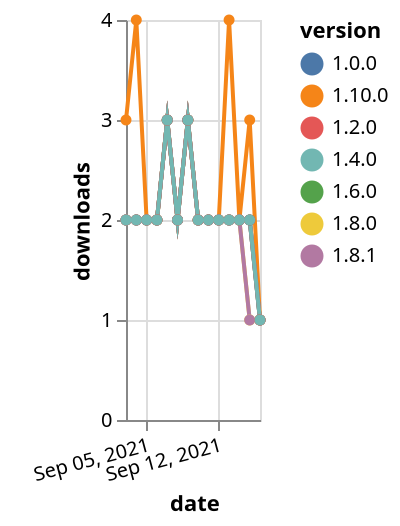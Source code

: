 {"$schema": "https://vega.github.io/schema/vega-lite/v5.json", "description": "A simple bar chart with embedded data.", "data": {"values": [{"date": "2021-09-03", "total": 986, "delta": 2, "version": "1.6.0"}, {"date": "2021-09-04", "total": 988, "delta": 2, "version": "1.6.0"}, {"date": "2021-09-05", "total": 990, "delta": 2, "version": "1.6.0"}, {"date": "2021-09-06", "total": 992, "delta": 2, "version": "1.6.0"}, {"date": "2021-09-07", "total": 995, "delta": 3, "version": "1.6.0"}, {"date": "2021-09-08", "total": 997, "delta": 2, "version": "1.6.0"}, {"date": "2021-09-09", "total": 1000, "delta": 3, "version": "1.6.0"}, {"date": "2021-09-10", "total": 1002, "delta": 2, "version": "1.6.0"}, {"date": "2021-09-11", "total": 1004, "delta": 2, "version": "1.6.0"}, {"date": "2021-09-12", "total": 1006, "delta": 2, "version": "1.6.0"}, {"date": "2021-09-13", "total": 1008, "delta": 2, "version": "1.6.0"}, {"date": "2021-09-14", "total": 1010, "delta": 2, "version": "1.6.0"}, {"date": "2021-09-15", "total": 1012, "delta": 2, "version": "1.6.0"}, {"date": "2021-09-16", "total": 1013, "delta": 1, "version": "1.6.0"}, {"date": "2021-09-03", "total": 644, "delta": 2, "version": "1.8.0"}, {"date": "2021-09-04", "total": 646, "delta": 2, "version": "1.8.0"}, {"date": "2021-09-05", "total": 648, "delta": 2, "version": "1.8.0"}, {"date": "2021-09-06", "total": 650, "delta": 2, "version": "1.8.0"}, {"date": "2021-09-07", "total": 653, "delta": 3, "version": "1.8.0"}, {"date": "2021-09-08", "total": 655, "delta": 2, "version": "1.8.0"}, {"date": "2021-09-09", "total": 658, "delta": 3, "version": "1.8.0"}, {"date": "2021-09-10", "total": 660, "delta": 2, "version": "1.8.0"}, {"date": "2021-09-11", "total": 662, "delta": 2, "version": "1.8.0"}, {"date": "2021-09-12", "total": 664, "delta": 2, "version": "1.8.0"}, {"date": "2021-09-13", "total": 666, "delta": 2, "version": "1.8.0"}, {"date": "2021-09-14", "total": 668, "delta": 2, "version": "1.8.0"}, {"date": "2021-09-15", "total": 669, "delta": 1, "version": "1.8.0"}, {"date": "2021-09-16", "total": 670, "delta": 1, "version": "1.8.0"}, {"date": "2021-09-03", "total": 205, "delta": 3, "version": "1.10.0"}, {"date": "2021-09-04", "total": 209, "delta": 4, "version": "1.10.0"}, {"date": "2021-09-05", "total": 211, "delta": 2, "version": "1.10.0"}, {"date": "2021-09-06", "total": 213, "delta": 2, "version": "1.10.0"}, {"date": "2021-09-07", "total": 216, "delta": 3, "version": "1.10.0"}, {"date": "2021-09-08", "total": 218, "delta": 2, "version": "1.10.0"}, {"date": "2021-09-09", "total": 221, "delta": 3, "version": "1.10.0"}, {"date": "2021-09-10", "total": 223, "delta": 2, "version": "1.10.0"}, {"date": "2021-09-11", "total": 225, "delta": 2, "version": "1.10.0"}, {"date": "2021-09-12", "total": 227, "delta": 2, "version": "1.10.0"}, {"date": "2021-09-13", "total": 231, "delta": 4, "version": "1.10.0"}, {"date": "2021-09-14", "total": 233, "delta": 2, "version": "1.10.0"}, {"date": "2021-09-15", "total": 236, "delta": 3, "version": "1.10.0"}, {"date": "2021-09-16", "total": 237, "delta": 1, "version": "1.10.0"}, {"date": "2021-09-03", "total": 2006, "delta": 2, "version": "1.0.0"}, {"date": "2021-09-04", "total": 2008, "delta": 2, "version": "1.0.0"}, {"date": "2021-09-05", "total": 2010, "delta": 2, "version": "1.0.0"}, {"date": "2021-09-06", "total": 2012, "delta": 2, "version": "1.0.0"}, {"date": "2021-09-07", "total": 2015, "delta": 3, "version": "1.0.0"}, {"date": "2021-09-08", "total": 2017, "delta": 2, "version": "1.0.0"}, {"date": "2021-09-09", "total": 2020, "delta": 3, "version": "1.0.0"}, {"date": "2021-09-10", "total": 2022, "delta": 2, "version": "1.0.0"}, {"date": "2021-09-11", "total": 2024, "delta": 2, "version": "1.0.0"}, {"date": "2021-09-12", "total": 2026, "delta": 2, "version": "1.0.0"}, {"date": "2021-09-13", "total": 2028, "delta": 2, "version": "1.0.0"}, {"date": "2021-09-14", "total": 2030, "delta": 2, "version": "1.0.0"}, {"date": "2021-09-15", "total": 2032, "delta": 2, "version": "1.0.0"}, {"date": "2021-09-16", "total": 2033, "delta": 1, "version": "1.0.0"}, {"date": "2021-09-03", "total": 350, "delta": 2, "version": "1.8.1"}, {"date": "2021-09-04", "total": 352, "delta": 2, "version": "1.8.1"}, {"date": "2021-09-05", "total": 354, "delta": 2, "version": "1.8.1"}, {"date": "2021-09-06", "total": 356, "delta": 2, "version": "1.8.1"}, {"date": "2021-09-07", "total": 359, "delta": 3, "version": "1.8.1"}, {"date": "2021-09-08", "total": 361, "delta": 2, "version": "1.8.1"}, {"date": "2021-09-09", "total": 364, "delta": 3, "version": "1.8.1"}, {"date": "2021-09-10", "total": 366, "delta": 2, "version": "1.8.1"}, {"date": "2021-09-11", "total": 368, "delta": 2, "version": "1.8.1"}, {"date": "2021-09-12", "total": 370, "delta": 2, "version": "1.8.1"}, {"date": "2021-09-13", "total": 372, "delta": 2, "version": "1.8.1"}, {"date": "2021-09-14", "total": 374, "delta": 2, "version": "1.8.1"}, {"date": "2021-09-15", "total": 375, "delta": 1, "version": "1.8.1"}, {"date": "2021-09-16", "total": 376, "delta": 1, "version": "1.8.1"}, {"date": "2021-09-03", "total": 1615, "delta": 2, "version": "1.2.0"}, {"date": "2021-09-04", "total": 1617, "delta": 2, "version": "1.2.0"}, {"date": "2021-09-05", "total": 1619, "delta": 2, "version": "1.2.0"}, {"date": "2021-09-06", "total": 1621, "delta": 2, "version": "1.2.0"}, {"date": "2021-09-07", "total": 1624, "delta": 3, "version": "1.2.0"}, {"date": "2021-09-08", "total": 1626, "delta": 2, "version": "1.2.0"}, {"date": "2021-09-09", "total": 1629, "delta": 3, "version": "1.2.0"}, {"date": "2021-09-10", "total": 1631, "delta": 2, "version": "1.2.0"}, {"date": "2021-09-11", "total": 1633, "delta": 2, "version": "1.2.0"}, {"date": "2021-09-12", "total": 1635, "delta": 2, "version": "1.2.0"}, {"date": "2021-09-13", "total": 1637, "delta": 2, "version": "1.2.0"}, {"date": "2021-09-14", "total": 1639, "delta": 2, "version": "1.2.0"}, {"date": "2021-09-15", "total": 1641, "delta": 2, "version": "1.2.0"}, {"date": "2021-09-16", "total": 1642, "delta": 1, "version": "1.2.0"}, {"date": "2021-09-03", "total": 1436, "delta": 2, "version": "1.4.0"}, {"date": "2021-09-04", "total": 1438, "delta": 2, "version": "1.4.0"}, {"date": "2021-09-05", "total": 1440, "delta": 2, "version": "1.4.0"}, {"date": "2021-09-06", "total": 1442, "delta": 2, "version": "1.4.0"}, {"date": "2021-09-07", "total": 1445, "delta": 3, "version": "1.4.0"}, {"date": "2021-09-08", "total": 1447, "delta": 2, "version": "1.4.0"}, {"date": "2021-09-09", "total": 1450, "delta": 3, "version": "1.4.0"}, {"date": "2021-09-10", "total": 1452, "delta": 2, "version": "1.4.0"}, {"date": "2021-09-11", "total": 1454, "delta": 2, "version": "1.4.0"}, {"date": "2021-09-12", "total": 1456, "delta": 2, "version": "1.4.0"}, {"date": "2021-09-13", "total": 1458, "delta": 2, "version": "1.4.0"}, {"date": "2021-09-14", "total": 1460, "delta": 2, "version": "1.4.0"}, {"date": "2021-09-15", "total": 1462, "delta": 2, "version": "1.4.0"}, {"date": "2021-09-16", "total": 1463, "delta": 1, "version": "1.4.0"}]}, "width": "container", "mark": {"type": "line", "point": {"filled": true}}, "encoding": {"x": {"field": "date", "type": "temporal", "timeUnit": "yearmonthdate", "title": "date", "axis": {"labelAngle": -15}}, "y": {"field": "delta", "type": "quantitative", "title": "downloads"}, "color": {"field": "version", "type": "nominal"}, "tooltip": {"field": "delta"}}}